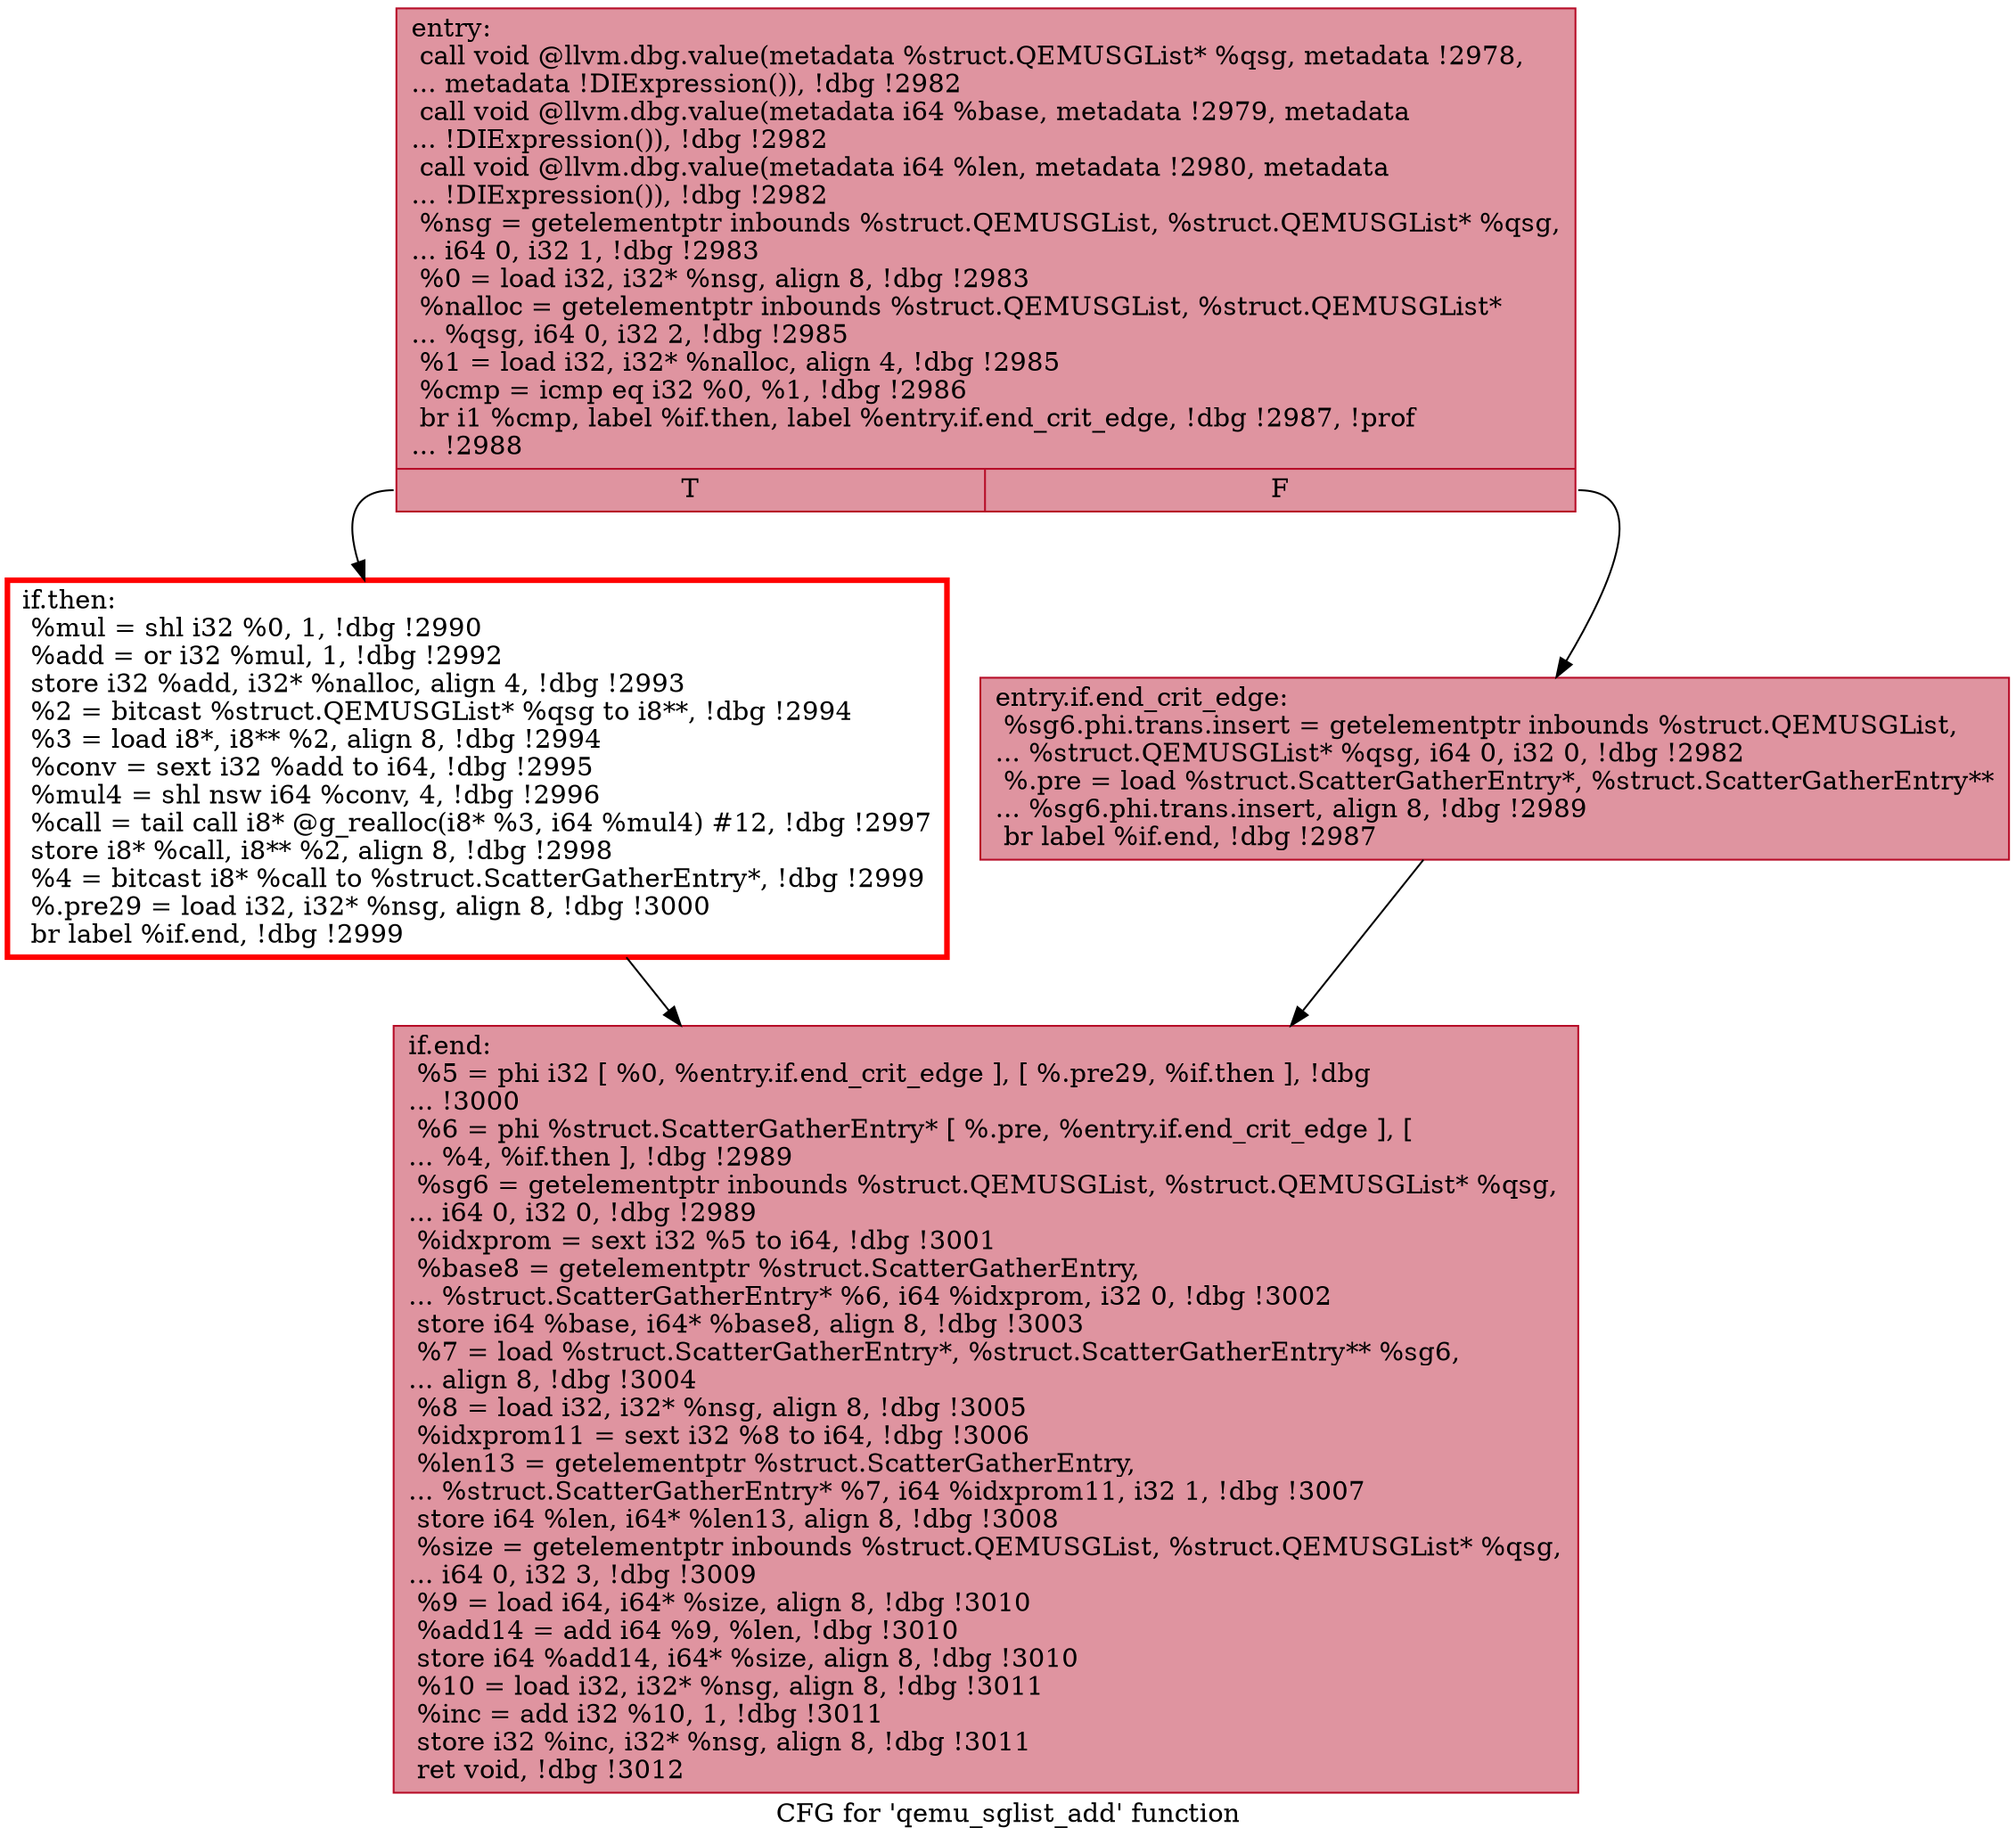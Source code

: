 digraph "CFG for 'qemu_sglist_add' function" {
	label="CFG for 'qemu_sglist_add' function";

	Node0x56554af3ce70 [shape=record,color="#b70d28ff", style=filled, fillcolor="#b70d2870",label="{entry:\l  call void @llvm.dbg.value(metadata %struct.QEMUSGList* %qsg, metadata !2978,\l... metadata !DIExpression()), !dbg !2982\l  call void @llvm.dbg.value(metadata i64 %base, metadata !2979, metadata\l... !DIExpression()), !dbg !2982\l  call void @llvm.dbg.value(metadata i64 %len, metadata !2980, metadata\l... !DIExpression()), !dbg !2982\l  %nsg = getelementptr inbounds %struct.QEMUSGList, %struct.QEMUSGList* %qsg,\l... i64 0, i32 1, !dbg !2983\l  %0 = load i32, i32* %nsg, align 8, !dbg !2983\l  %nalloc = getelementptr inbounds %struct.QEMUSGList, %struct.QEMUSGList*\l... %qsg, i64 0, i32 2, !dbg !2985\l  %1 = load i32, i32* %nalloc, align 4, !dbg !2985\l  %cmp = icmp eq i32 %0, %1, !dbg !2986\l  br i1 %cmp, label %if.then, label %entry.if.end_crit_edge, !dbg !2987, !prof\l... !2988\l|{<s0>T|<s1>F}}"];
	Node0x56554af3ce70:s0 -> Node0x56554af426d0;
	Node0x56554af3ce70:s1 -> Node0x56554b076c50;
	Node0x56554b076c50 [shape=record,color="#b70d28ff", style=filled, fillcolor="#b70d2870",label="{entry.if.end_crit_edge:                           \l  %sg6.phi.trans.insert = getelementptr inbounds %struct.QEMUSGList,\l... %struct.QEMUSGList* %qsg, i64 0, i32 0, !dbg !2982\l  %.pre = load %struct.ScatterGatherEntry*, %struct.ScatterGatherEntry**\l... %sg6.phi.trans.insert, align 8, !dbg !2989\l  br label %if.end, !dbg !2987\l}"];
	Node0x56554b076c50 -> Node0x56554af27b30;
	Node0x56554af426d0 [shape=record,penwidth=3.0, color="red",label="{if.then:                                          \l  %mul = shl i32 %0, 1, !dbg !2990\l  %add = or i32 %mul, 1, !dbg !2992\l  store i32 %add, i32* %nalloc, align 4, !dbg !2993\l  %2 = bitcast %struct.QEMUSGList* %qsg to i8**, !dbg !2994\l  %3 = load i8*, i8** %2, align 8, !dbg !2994\l  %conv = sext i32 %add to i64, !dbg !2995\l  %mul4 = shl nsw i64 %conv, 4, !dbg !2996\l  %call = tail call i8* @g_realloc(i8* %3, i64 %mul4) #12, !dbg !2997\l  store i8* %call, i8** %2, align 8, !dbg !2998\l  %4 = bitcast i8* %call to %struct.ScatterGatherEntry*, !dbg !2999\l  %.pre29 = load i32, i32* %nsg, align 8, !dbg !3000\l  br label %if.end, !dbg !2999\l}"];
	Node0x56554af426d0 -> Node0x56554af27b30;
	Node0x56554af27b30 [shape=record,color="#b70d28ff", style=filled, fillcolor="#b70d2870",label="{if.end:                                           \l  %5 = phi i32 [ %0, %entry.if.end_crit_edge ], [ %.pre29, %if.then ], !dbg\l... !3000\l  %6 = phi %struct.ScatterGatherEntry* [ %.pre, %entry.if.end_crit_edge ], [\l... %4, %if.then ], !dbg !2989\l  %sg6 = getelementptr inbounds %struct.QEMUSGList, %struct.QEMUSGList* %qsg,\l... i64 0, i32 0, !dbg !2989\l  %idxprom = sext i32 %5 to i64, !dbg !3001\l  %base8 = getelementptr %struct.ScatterGatherEntry,\l... %struct.ScatterGatherEntry* %6, i64 %idxprom, i32 0, !dbg !3002\l  store i64 %base, i64* %base8, align 8, !dbg !3003\l  %7 = load %struct.ScatterGatherEntry*, %struct.ScatterGatherEntry** %sg6,\l... align 8, !dbg !3004\l  %8 = load i32, i32* %nsg, align 8, !dbg !3005\l  %idxprom11 = sext i32 %8 to i64, !dbg !3006\l  %len13 = getelementptr %struct.ScatterGatherEntry,\l... %struct.ScatterGatherEntry* %7, i64 %idxprom11, i32 1, !dbg !3007\l  store i64 %len, i64* %len13, align 8, !dbg !3008\l  %size = getelementptr inbounds %struct.QEMUSGList, %struct.QEMUSGList* %qsg,\l... i64 0, i32 3, !dbg !3009\l  %9 = load i64, i64* %size, align 8, !dbg !3010\l  %add14 = add i64 %9, %len, !dbg !3010\l  store i64 %add14, i64* %size, align 8, !dbg !3010\l  %10 = load i32, i32* %nsg, align 8, !dbg !3011\l  %inc = add i32 %10, 1, !dbg !3011\l  store i32 %inc, i32* %nsg, align 8, !dbg !3011\l  ret void, !dbg !3012\l}"];
}

